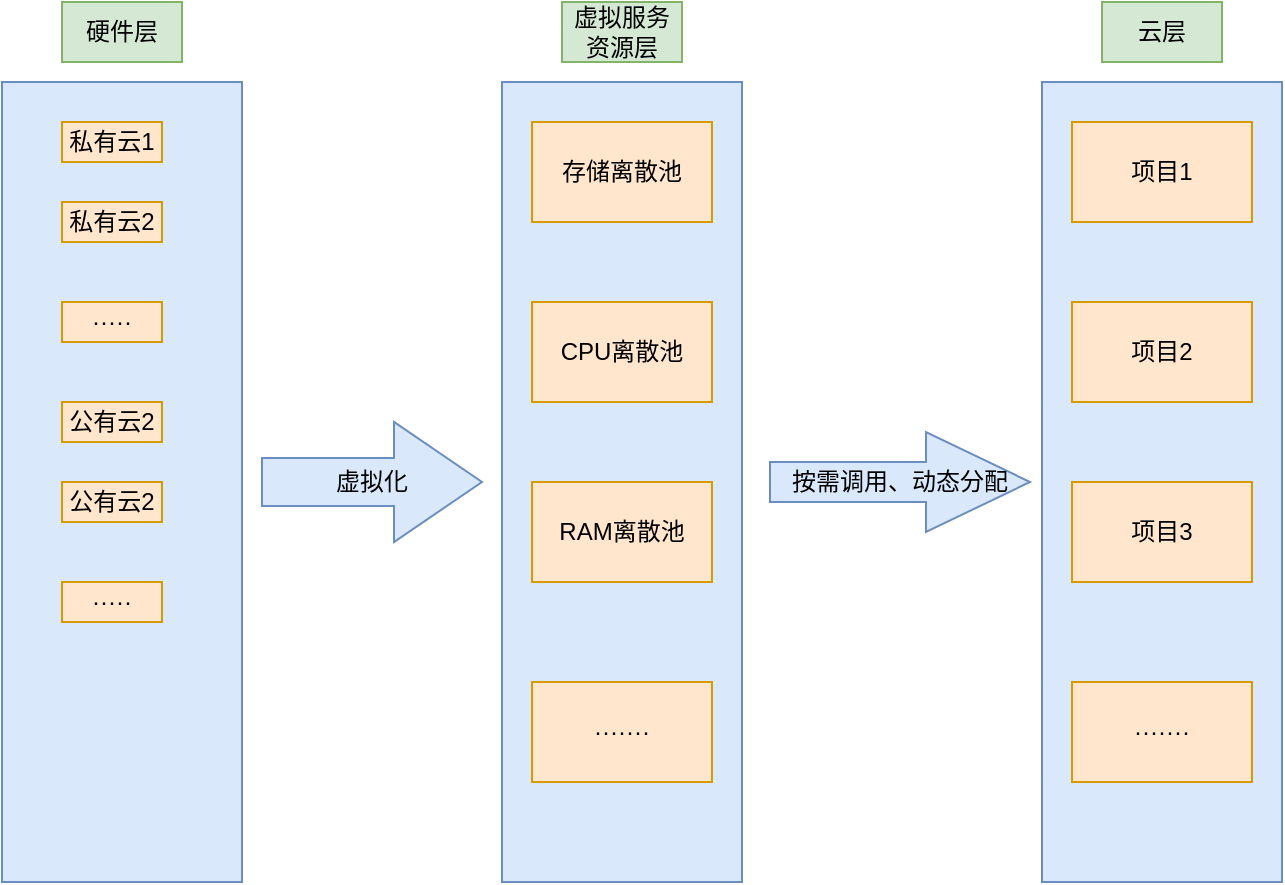 <mxfile version="22.1.4" type="github">
  <diagram name="第 1 页" id="O-GNi57xOglbci2jKU-Z">
    <mxGraphModel dx="1050" dy="558" grid="1" gridSize="10" guides="1" tooltips="1" connect="1" arrows="1" fold="1" page="1" pageScale="1" pageWidth="827" pageHeight="1169" math="0" shadow="0">
      <root>
        <mxCell id="0" />
        <mxCell id="1" parent="0" />
        <mxCell id="Hl0Xz_Ft6l_kvinc7ED2-1" value="" style="rounded=0;whiteSpace=wrap;html=1;fillColor=#dae8fc;strokeColor=#6c8ebf;" vertex="1" parent="1">
          <mxGeometry x="30" y="60" width="120" height="400" as="geometry" />
        </mxCell>
        <mxCell id="Hl0Xz_Ft6l_kvinc7ED2-2" value="" style="rounded=0;whiteSpace=wrap;html=1;fillColor=#dae8fc;strokeColor=#6c8ebf;" vertex="1" parent="1">
          <mxGeometry x="280" y="60" width="120" height="400" as="geometry" />
        </mxCell>
        <mxCell id="Hl0Xz_Ft6l_kvinc7ED2-3" value="" style="rounded=0;whiteSpace=wrap;html=1;fillColor=#dae8fc;strokeColor=#6c8ebf;" vertex="1" parent="1">
          <mxGeometry x="550" y="60" width="120" height="400" as="geometry" />
        </mxCell>
        <mxCell id="Hl0Xz_Ft6l_kvinc7ED2-4" value="硬件层" style="text;html=1;strokeColor=#82b366;fillColor=#d5e8d4;align=center;verticalAlign=middle;whiteSpace=wrap;rounded=0;" vertex="1" parent="1">
          <mxGeometry x="60" y="20" width="60" height="30" as="geometry" />
        </mxCell>
        <mxCell id="Hl0Xz_Ft6l_kvinc7ED2-5" value="虚拟服务资源层" style="text;html=1;strokeColor=#82b366;fillColor=#d5e8d4;align=center;verticalAlign=middle;whiteSpace=wrap;rounded=0;" vertex="1" parent="1">
          <mxGeometry x="310" y="20" width="60" height="30" as="geometry" />
        </mxCell>
        <mxCell id="Hl0Xz_Ft6l_kvinc7ED2-6" value="云层" style="text;html=1;strokeColor=#82b366;fillColor=#d5e8d4;align=center;verticalAlign=middle;whiteSpace=wrap;rounded=0;" vertex="1" parent="1">
          <mxGeometry x="580" y="20" width="60" height="30" as="geometry" />
        </mxCell>
        <mxCell id="Hl0Xz_Ft6l_kvinc7ED2-7" value="私有云1" style="rounded=0;whiteSpace=wrap;html=1;fillColor=#ffe6cc;strokeColor=#d79b00;" vertex="1" parent="1">
          <mxGeometry x="60" y="80" width="50" height="20" as="geometry" />
        </mxCell>
        <mxCell id="Hl0Xz_Ft6l_kvinc7ED2-8" value="私有云2" style="rounded=0;whiteSpace=wrap;html=1;fillColor=#ffe6cc;strokeColor=#d79b00;" vertex="1" parent="1">
          <mxGeometry x="60" y="120" width="50" height="20" as="geometry" />
        </mxCell>
        <mxCell id="Hl0Xz_Ft6l_kvinc7ED2-9" value="公有云2" style="rounded=0;whiteSpace=wrap;html=1;fillColor=#ffe6cc;strokeColor=#d79b00;" vertex="1" parent="1">
          <mxGeometry x="60" y="220" width="50" height="20" as="geometry" />
        </mxCell>
        <mxCell id="Hl0Xz_Ft6l_kvinc7ED2-10" value="公有云2" style="rounded=0;whiteSpace=wrap;html=1;fillColor=#ffe6cc;strokeColor=#d79b00;" vertex="1" parent="1">
          <mxGeometry x="60" y="260" width="50" height="20" as="geometry" />
        </mxCell>
        <mxCell id="Hl0Xz_Ft6l_kvinc7ED2-11" value="存储离散池" style="rounded=0;whiteSpace=wrap;html=1;fillColor=#ffe6cc;strokeColor=#d79b00;" vertex="1" parent="1">
          <mxGeometry x="295" y="80" width="90" height="50" as="geometry" />
        </mxCell>
        <mxCell id="Hl0Xz_Ft6l_kvinc7ED2-12" value="CPU离散池" style="rounded=0;whiteSpace=wrap;html=1;fillColor=#ffe6cc;strokeColor=#d79b00;" vertex="1" parent="1">
          <mxGeometry x="295" y="170" width="90" height="50" as="geometry" />
        </mxCell>
        <mxCell id="Hl0Xz_Ft6l_kvinc7ED2-13" value="RAM离散池" style="rounded=0;whiteSpace=wrap;html=1;fillColor=#ffe6cc;strokeColor=#d79b00;" vertex="1" parent="1">
          <mxGeometry x="295" y="260" width="90" height="50" as="geometry" />
        </mxCell>
        <mxCell id="Hl0Xz_Ft6l_kvinc7ED2-14" value="·····" style="rounded=0;whiteSpace=wrap;html=1;fillColor=#ffe6cc;strokeColor=#d79b00;" vertex="1" parent="1">
          <mxGeometry x="60" y="170" width="50" height="20" as="geometry" />
        </mxCell>
        <mxCell id="Hl0Xz_Ft6l_kvinc7ED2-15" value="·····" style="rounded=0;whiteSpace=wrap;html=1;fillColor=#ffe6cc;strokeColor=#d79b00;" vertex="1" parent="1">
          <mxGeometry x="60" y="310" width="50" height="20" as="geometry" />
        </mxCell>
        <mxCell id="Hl0Xz_Ft6l_kvinc7ED2-16" value="·······" style="rounded=0;whiteSpace=wrap;html=1;fillColor=#ffe6cc;strokeColor=#d79b00;" vertex="1" parent="1">
          <mxGeometry x="295" y="360" width="90" height="50" as="geometry" />
        </mxCell>
        <mxCell id="Hl0Xz_Ft6l_kvinc7ED2-17" value="项目1" style="rounded=0;whiteSpace=wrap;html=1;fillColor=#ffe6cc;strokeColor=#d79b00;" vertex="1" parent="1">
          <mxGeometry x="565" y="80" width="90" height="50" as="geometry" />
        </mxCell>
        <mxCell id="Hl0Xz_Ft6l_kvinc7ED2-18" value="项目2" style="rounded=0;whiteSpace=wrap;html=1;fillColor=#ffe6cc;strokeColor=#d79b00;" vertex="1" parent="1">
          <mxGeometry x="565" y="170" width="90" height="50" as="geometry" />
        </mxCell>
        <mxCell id="Hl0Xz_Ft6l_kvinc7ED2-19" value="项目3" style="rounded=0;whiteSpace=wrap;html=1;fillColor=#ffe6cc;strokeColor=#d79b00;" vertex="1" parent="1">
          <mxGeometry x="565" y="260" width="90" height="50" as="geometry" />
        </mxCell>
        <mxCell id="Hl0Xz_Ft6l_kvinc7ED2-20" value="·······" style="rounded=0;whiteSpace=wrap;html=1;fillColor=#ffe6cc;strokeColor=#d79b00;" vertex="1" parent="1">
          <mxGeometry x="565" y="360" width="90" height="50" as="geometry" />
        </mxCell>
        <mxCell id="Hl0Xz_Ft6l_kvinc7ED2-21" value="虚拟化" style="shape=singleArrow;whiteSpace=wrap;html=1;arrowWidth=0.4;arrowSize=0.4;fillColor=#dae8fc;strokeColor=#6c8ebf;rounded=0;" vertex="1" parent="1">
          <mxGeometry x="160" y="230" width="110" height="60" as="geometry" />
        </mxCell>
        <mxCell id="Hl0Xz_Ft6l_kvinc7ED2-22" value="按需调用、动态分配" style="shape=singleArrow;whiteSpace=wrap;html=1;arrowWidth=0.4;arrowSize=0.4;fillColor=#dae8fc;strokeColor=#6c8ebf;rounded=0;" vertex="1" parent="1">
          <mxGeometry x="414" y="235" width="130" height="50" as="geometry" />
        </mxCell>
      </root>
    </mxGraphModel>
  </diagram>
</mxfile>
